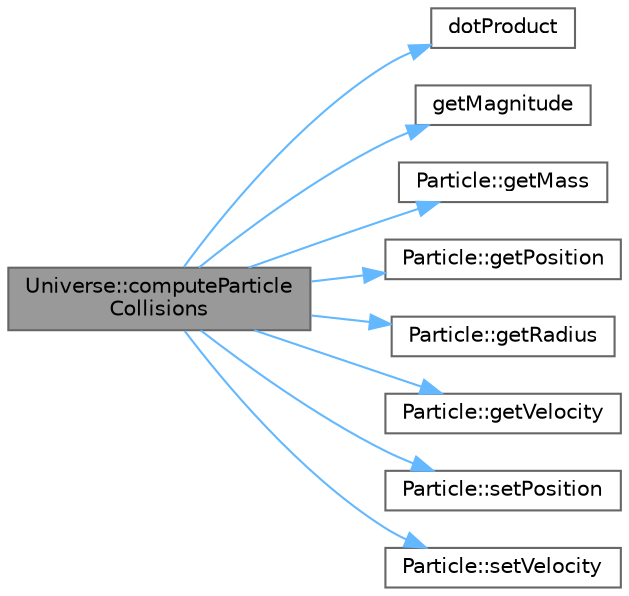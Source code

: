 digraph "Universe::computeParticleCollisions"
{
 // LATEX_PDF_SIZE
  bgcolor="transparent";
  edge [fontname=Helvetica,fontsize=10,labelfontname=Helvetica,labelfontsize=10];
  node [fontname=Helvetica,fontsize=10,shape=box,height=0.2,width=0.4];
  rankdir="LR";
  Node1 [id="Node000001",label="Universe::computeParticle\lCollisions",height=0.2,width=0.4,color="gray40", fillcolor="grey60", style="filled", fontcolor="black",tooltip="Computes and resolve particle collisions between all particles."];
  Node1 -> Node2 [id="edge1_Node000001_Node000002",color="steelblue1",style="solid",tooltip=" "];
  Node2 [id="Node000002",label="dotProduct",height=0.2,width=0.4,color="grey40", fillcolor="white", style="filled",URL="$array_8cpp.html#a7f64cb886e05e2ecb77dda085d9706a3",tooltip=" "];
  Node1 -> Node3 [id="edge2_Node000001_Node000003",color="steelblue1",style="solid",tooltip=" "];
  Node3 [id="Node000003",label="getMagnitude",height=0.2,width=0.4,color="grey40", fillcolor="white", style="filled",URL="$array_8cpp.html#a0937c26777921806631f5150d92e03f8",tooltip=" "];
  Node1 -> Node4 [id="edge3_Node000001_Node000004",color="steelblue1",style="solid",tooltip=" "];
  Node4 [id="Node000004",label="Particle::getMass",height=0.2,width=0.4,color="grey40", fillcolor="white", style="filled",URL="$classParticle.html#ad08e7b1d0cc7cb17bd0602caa4a22bc6",tooltip="Gets the mass."];
  Node1 -> Node5 [id="edge4_Node000001_Node000005",color="steelblue1",style="solid",tooltip=" "];
  Node5 [id="Node000005",label="Particle::getPosition",height=0.2,width=0.4,color="grey40", fillcolor="white", style="filled",URL="$classParticle.html#ae9abfb636d151913acad8d6c2354647e",tooltip="Gets the position."];
  Node1 -> Node6 [id="edge5_Node000001_Node000006",color="steelblue1",style="solid",tooltip=" "];
  Node6 [id="Node000006",label="Particle::getRadius",height=0.2,width=0.4,color="grey40", fillcolor="white", style="filled",URL="$classParticle.html#a2be471000151d3a305dd2713ab76a84c",tooltip="Gets the radius."];
  Node1 -> Node7 [id="edge6_Node000001_Node000007",color="steelblue1",style="solid",tooltip=" "];
  Node7 [id="Node000007",label="Particle::getVelocity",height=0.2,width=0.4,color="grey40", fillcolor="white", style="filled",URL="$classParticle.html#ab6108f87ac6ef4cc0994cda3ef596bda",tooltip="Gets the velocity."];
  Node1 -> Node8 [id="edge7_Node000001_Node000008",color="steelblue1",style="solid",tooltip=" "];
  Node8 [id="Node000008",label="Particle::setPosition",height=0.2,width=0.4,color="grey40", fillcolor="white", style="filled",URL="$classParticle.html#a23ac81778f2df7c57abe4770401522fb",tooltip="Sets the position."];
  Node1 -> Node9 [id="edge8_Node000001_Node000009",color="steelblue1",style="solid",tooltip=" "];
  Node9 [id="Node000009",label="Particle::setVelocity",height=0.2,width=0.4,color="grey40", fillcolor="white", style="filled",URL="$classParticle.html#ac224e83ca5fbcd2bcbaa98741cddcaa8",tooltip="Sets the velocity."];
}
